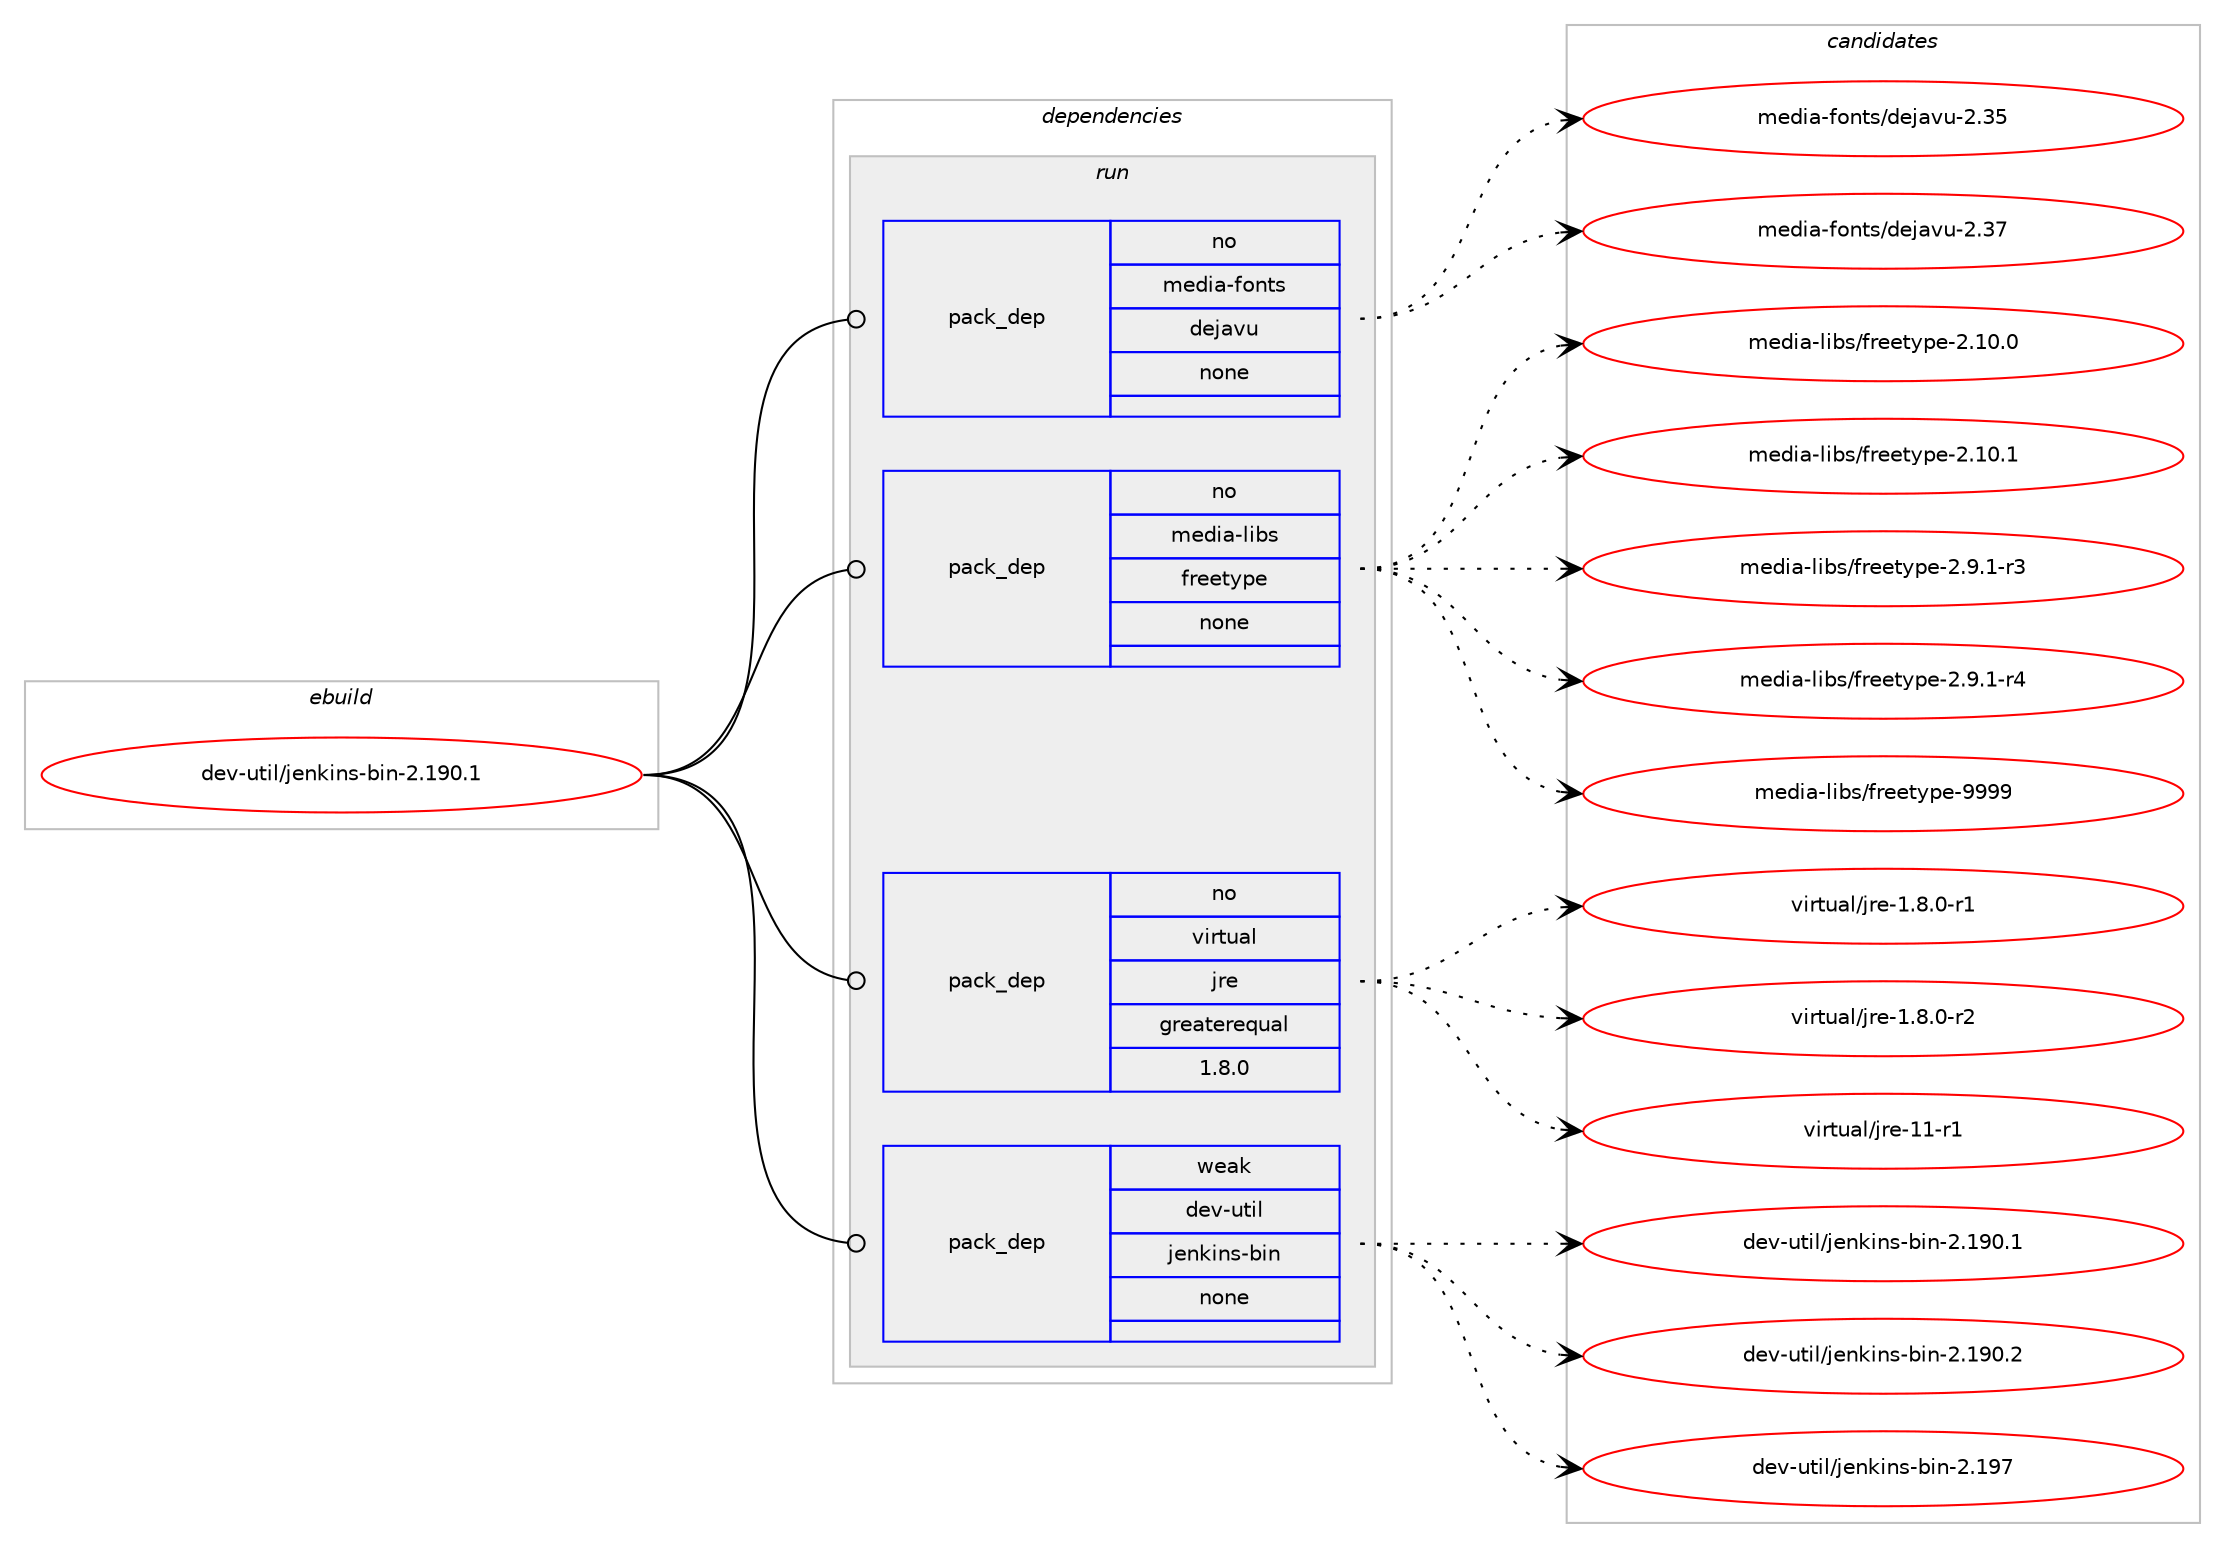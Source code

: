 digraph prolog {

# *************
# Graph options
# *************

newrank=true;
concentrate=true;
compound=true;
graph [rankdir=LR,fontname=Helvetica,fontsize=10,ranksep=1.5];#, ranksep=2.5, nodesep=0.2];
edge  [arrowhead=vee];
node  [fontname=Helvetica,fontsize=10];

# **********
# The ebuild
# **********

subgraph cluster_leftcol {
color=gray;
rank=same;
label=<<i>ebuild</i>>;
id [label="dev-util/jenkins-bin-2.190.1", color=red, width=4, href="../dev-util/jenkins-bin-2.190.1.svg"];
}

# ****************
# The dependencies
# ****************

subgraph cluster_midcol {
color=gray;
label=<<i>dependencies</i>>;
subgraph cluster_compile {
fillcolor="#eeeeee";
style=filled;
label=<<i>compile</i>>;
}
subgraph cluster_compileandrun {
fillcolor="#eeeeee";
style=filled;
label=<<i>compile and run</i>>;
}
subgraph cluster_run {
fillcolor="#eeeeee";
style=filled;
label=<<i>run</i>>;
subgraph pack534900 {
dependency729924 [label=<<TABLE BORDER="0" CELLBORDER="1" CELLSPACING="0" CELLPADDING="4" WIDTH="220"><TR><TD ROWSPAN="6" CELLPADDING="30">pack_dep</TD></TR><TR><TD WIDTH="110">no</TD></TR><TR><TD>media-fonts</TD></TR><TR><TD>dejavu</TD></TR><TR><TD>none</TD></TR><TR><TD></TD></TR></TABLE>>, shape=none, color=blue];
}
id:e -> dependency729924:w [weight=20,style="solid",arrowhead="odot"];
subgraph pack534901 {
dependency729925 [label=<<TABLE BORDER="0" CELLBORDER="1" CELLSPACING="0" CELLPADDING="4" WIDTH="220"><TR><TD ROWSPAN="6" CELLPADDING="30">pack_dep</TD></TR><TR><TD WIDTH="110">no</TD></TR><TR><TD>media-libs</TD></TR><TR><TD>freetype</TD></TR><TR><TD>none</TD></TR><TR><TD></TD></TR></TABLE>>, shape=none, color=blue];
}
id:e -> dependency729925:w [weight=20,style="solid",arrowhead="odot"];
subgraph pack534902 {
dependency729926 [label=<<TABLE BORDER="0" CELLBORDER="1" CELLSPACING="0" CELLPADDING="4" WIDTH="220"><TR><TD ROWSPAN="6" CELLPADDING="30">pack_dep</TD></TR><TR><TD WIDTH="110">no</TD></TR><TR><TD>virtual</TD></TR><TR><TD>jre</TD></TR><TR><TD>greaterequal</TD></TR><TR><TD>1.8.0</TD></TR></TABLE>>, shape=none, color=blue];
}
id:e -> dependency729926:w [weight=20,style="solid",arrowhead="odot"];
subgraph pack534903 {
dependency729927 [label=<<TABLE BORDER="0" CELLBORDER="1" CELLSPACING="0" CELLPADDING="4" WIDTH="220"><TR><TD ROWSPAN="6" CELLPADDING="30">pack_dep</TD></TR><TR><TD WIDTH="110">weak</TD></TR><TR><TD>dev-util</TD></TR><TR><TD>jenkins-bin</TD></TR><TR><TD>none</TD></TR><TR><TD></TD></TR></TABLE>>, shape=none, color=blue];
}
id:e -> dependency729927:w [weight=20,style="solid",arrowhead="odot"];
}
}

# **************
# The candidates
# **************

subgraph cluster_choices {
rank=same;
color=gray;
label=<<i>candidates</i>>;

subgraph choice534900 {
color=black;
nodesep=1;
choice109101100105974510211111011611547100101106971181174550465153 [label="media-fonts/dejavu-2.35", color=red, width=4,href="../media-fonts/dejavu-2.35.svg"];
choice109101100105974510211111011611547100101106971181174550465155 [label="media-fonts/dejavu-2.37", color=red, width=4,href="../media-fonts/dejavu-2.37.svg"];
dependency729924:e -> choice109101100105974510211111011611547100101106971181174550465153:w [style=dotted,weight="100"];
dependency729924:e -> choice109101100105974510211111011611547100101106971181174550465155:w [style=dotted,weight="100"];
}
subgraph choice534901 {
color=black;
nodesep=1;
choice1091011001059745108105981154710211410110111612111210145504649484648 [label="media-libs/freetype-2.10.0", color=red, width=4,href="../media-libs/freetype-2.10.0.svg"];
choice1091011001059745108105981154710211410110111612111210145504649484649 [label="media-libs/freetype-2.10.1", color=red, width=4,href="../media-libs/freetype-2.10.1.svg"];
choice109101100105974510810598115471021141011011161211121014550465746494511451 [label="media-libs/freetype-2.9.1-r3", color=red, width=4,href="../media-libs/freetype-2.9.1-r3.svg"];
choice109101100105974510810598115471021141011011161211121014550465746494511452 [label="media-libs/freetype-2.9.1-r4", color=red, width=4,href="../media-libs/freetype-2.9.1-r4.svg"];
choice109101100105974510810598115471021141011011161211121014557575757 [label="media-libs/freetype-9999", color=red, width=4,href="../media-libs/freetype-9999.svg"];
dependency729925:e -> choice1091011001059745108105981154710211410110111612111210145504649484648:w [style=dotted,weight="100"];
dependency729925:e -> choice1091011001059745108105981154710211410110111612111210145504649484649:w [style=dotted,weight="100"];
dependency729925:e -> choice109101100105974510810598115471021141011011161211121014550465746494511451:w [style=dotted,weight="100"];
dependency729925:e -> choice109101100105974510810598115471021141011011161211121014550465746494511452:w [style=dotted,weight="100"];
dependency729925:e -> choice109101100105974510810598115471021141011011161211121014557575757:w [style=dotted,weight="100"];
}
subgraph choice534902 {
color=black;
nodesep=1;
choice11810511411611797108471061141014549465646484511449 [label="virtual/jre-1.8.0-r1", color=red, width=4,href="../virtual/jre-1.8.0-r1.svg"];
choice11810511411611797108471061141014549465646484511450 [label="virtual/jre-1.8.0-r2", color=red, width=4,href="../virtual/jre-1.8.0-r2.svg"];
choice11810511411611797108471061141014549494511449 [label="virtual/jre-11-r1", color=red, width=4,href="../virtual/jre-11-r1.svg"];
dependency729926:e -> choice11810511411611797108471061141014549465646484511449:w [style=dotted,weight="100"];
dependency729926:e -> choice11810511411611797108471061141014549465646484511450:w [style=dotted,weight="100"];
dependency729926:e -> choice11810511411611797108471061141014549494511449:w [style=dotted,weight="100"];
}
subgraph choice534903 {
color=black;
nodesep=1;
choice100101118451171161051084710610111010710511011545981051104550464957484649 [label="dev-util/jenkins-bin-2.190.1", color=red, width=4,href="../dev-util/jenkins-bin-2.190.1.svg"];
choice100101118451171161051084710610111010710511011545981051104550464957484650 [label="dev-util/jenkins-bin-2.190.2", color=red, width=4,href="../dev-util/jenkins-bin-2.190.2.svg"];
choice10010111845117116105108471061011101071051101154598105110455046495755 [label="dev-util/jenkins-bin-2.197", color=red, width=4,href="../dev-util/jenkins-bin-2.197.svg"];
dependency729927:e -> choice100101118451171161051084710610111010710511011545981051104550464957484649:w [style=dotted,weight="100"];
dependency729927:e -> choice100101118451171161051084710610111010710511011545981051104550464957484650:w [style=dotted,weight="100"];
dependency729927:e -> choice10010111845117116105108471061011101071051101154598105110455046495755:w [style=dotted,weight="100"];
}
}

}
